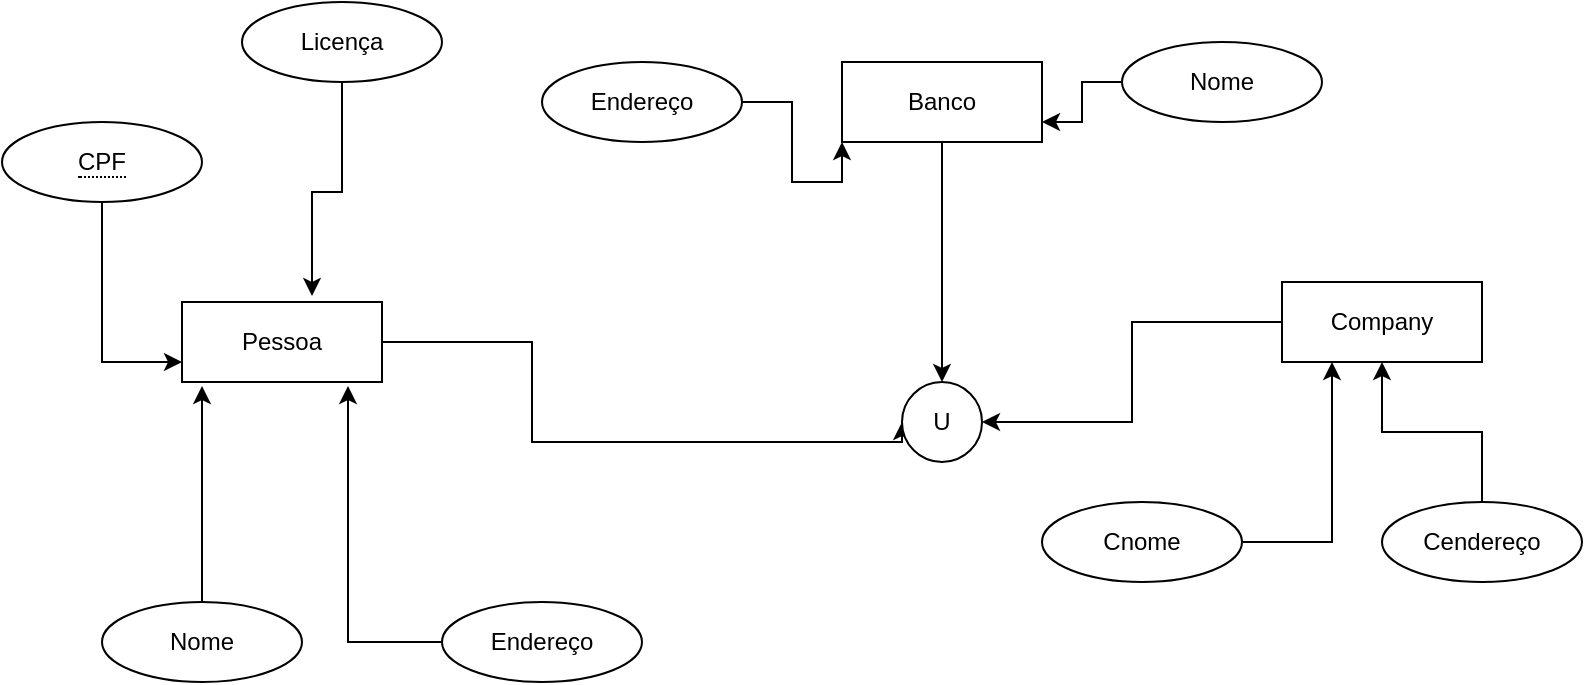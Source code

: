 <mxfile version="22.1.11" type="github">
  <diagram name="Página-1" id="VID3NUHrpPWXng5ESyLw">
    <mxGraphModel dx="618" dy="416" grid="1" gridSize="10" guides="1" tooltips="1" connect="1" arrows="1" fold="1" page="1" pageScale="1" pageWidth="827" pageHeight="1169" math="0" shadow="0">
      <root>
        <mxCell id="0" />
        <mxCell id="1" parent="0" />
        <mxCell id="ZvelkVvnxrn3Kucz1_hI-47" style="edgeStyle=orthogonalEdgeStyle;rounded=0;orthogonalLoop=1;jettySize=auto;html=1;entryX=0;entryY=0.5;entryDx=0;entryDy=0;" edge="1" parent="1" source="ZvelkVvnxrn3Kucz1_hI-40" target="ZvelkVvnxrn3Kucz1_hI-43">
          <mxGeometry relative="1" as="geometry">
            <Array as="points">
              <mxPoint x="275" y="380" />
              <mxPoint x="275" y="430" />
            </Array>
          </mxGeometry>
        </mxCell>
        <mxCell id="ZvelkVvnxrn3Kucz1_hI-40" value="Pessoa" style="whiteSpace=wrap;html=1;align=center;" vertex="1" parent="1">
          <mxGeometry x="100" y="360" width="100" height="40" as="geometry" />
        </mxCell>
        <mxCell id="ZvelkVvnxrn3Kucz1_hI-59" style="edgeStyle=orthogonalEdgeStyle;rounded=0;orthogonalLoop=1;jettySize=auto;html=1;entryX=0.5;entryY=0;entryDx=0;entryDy=0;" edge="1" parent="1" source="ZvelkVvnxrn3Kucz1_hI-41" target="ZvelkVvnxrn3Kucz1_hI-43">
          <mxGeometry relative="1" as="geometry" />
        </mxCell>
        <mxCell id="ZvelkVvnxrn3Kucz1_hI-41" value="Banco" style="whiteSpace=wrap;html=1;align=center;" vertex="1" parent="1">
          <mxGeometry x="430" y="240" width="100" height="40" as="geometry" />
        </mxCell>
        <mxCell id="ZvelkVvnxrn3Kucz1_hI-48" style="edgeStyle=orthogonalEdgeStyle;rounded=0;orthogonalLoop=1;jettySize=auto;html=1;entryX=1;entryY=0.5;entryDx=0;entryDy=0;" edge="1" parent="1" source="ZvelkVvnxrn3Kucz1_hI-42" target="ZvelkVvnxrn3Kucz1_hI-43">
          <mxGeometry relative="1" as="geometry" />
        </mxCell>
        <mxCell id="ZvelkVvnxrn3Kucz1_hI-42" value="Company&lt;br&gt;" style="whiteSpace=wrap;html=1;align=center;" vertex="1" parent="1">
          <mxGeometry x="650" y="350" width="100" height="40" as="geometry" />
        </mxCell>
        <mxCell id="ZvelkVvnxrn3Kucz1_hI-43" value="U" style="ellipse;whiteSpace=wrap;html=1;" vertex="1" parent="1">
          <mxGeometry x="460" y="400" width="40" height="40" as="geometry" />
        </mxCell>
        <mxCell id="ZvelkVvnxrn3Kucz1_hI-62" style="edgeStyle=orthogonalEdgeStyle;rounded=0;orthogonalLoop=1;jettySize=auto;html=1;entryX=0;entryY=0.75;entryDx=0;entryDy=0;" edge="1" parent="1" source="ZvelkVvnxrn3Kucz1_hI-61" target="ZvelkVvnxrn3Kucz1_hI-40">
          <mxGeometry relative="1" as="geometry" />
        </mxCell>
        <mxCell id="ZvelkVvnxrn3Kucz1_hI-61" value="&lt;span style=&quot;border-bottom: 1px dotted&quot;&gt;CPF&lt;/span&gt;" style="ellipse;whiteSpace=wrap;html=1;align=center;" vertex="1" parent="1">
          <mxGeometry x="10" y="270" width="100" height="40" as="geometry" />
        </mxCell>
        <mxCell id="ZvelkVvnxrn3Kucz1_hI-63" value="Licença" style="ellipse;whiteSpace=wrap;html=1;align=center;" vertex="1" parent="1">
          <mxGeometry x="130" y="210" width="100" height="40" as="geometry" />
        </mxCell>
        <mxCell id="ZvelkVvnxrn3Kucz1_hI-64" style="edgeStyle=orthogonalEdgeStyle;rounded=0;orthogonalLoop=1;jettySize=auto;html=1;entryX=0.65;entryY=-0.075;entryDx=0;entryDy=0;entryPerimeter=0;" edge="1" parent="1" source="ZvelkVvnxrn3Kucz1_hI-63" target="ZvelkVvnxrn3Kucz1_hI-40">
          <mxGeometry relative="1" as="geometry" />
        </mxCell>
        <mxCell id="ZvelkVvnxrn3Kucz1_hI-65" value="Nome" style="ellipse;whiteSpace=wrap;html=1;align=center;" vertex="1" parent="1">
          <mxGeometry x="60" y="510" width="100" height="40" as="geometry" />
        </mxCell>
        <mxCell id="ZvelkVvnxrn3Kucz1_hI-68" style="edgeStyle=orthogonalEdgeStyle;rounded=0;orthogonalLoop=1;jettySize=auto;html=1;entryX=0.1;entryY=1.05;entryDx=0;entryDy=0;entryPerimeter=0;" edge="1" parent="1" source="ZvelkVvnxrn3Kucz1_hI-65" target="ZvelkVvnxrn3Kucz1_hI-40">
          <mxGeometry relative="1" as="geometry" />
        </mxCell>
        <mxCell id="ZvelkVvnxrn3Kucz1_hI-69" value="Endereço" style="ellipse;whiteSpace=wrap;html=1;align=center;" vertex="1" parent="1">
          <mxGeometry x="230" y="510" width="100" height="40" as="geometry" />
        </mxCell>
        <mxCell id="ZvelkVvnxrn3Kucz1_hI-70" style="edgeStyle=orthogonalEdgeStyle;rounded=0;orthogonalLoop=1;jettySize=auto;html=1;entryX=0.83;entryY=1.05;entryDx=0;entryDy=0;entryPerimeter=0;" edge="1" parent="1" source="ZvelkVvnxrn3Kucz1_hI-69" target="ZvelkVvnxrn3Kucz1_hI-40">
          <mxGeometry relative="1" as="geometry" />
        </mxCell>
        <mxCell id="ZvelkVvnxrn3Kucz1_hI-72" style="edgeStyle=orthogonalEdgeStyle;rounded=0;orthogonalLoop=1;jettySize=auto;html=1;entryX=1;entryY=0.75;entryDx=0;entryDy=0;" edge="1" parent="1" source="ZvelkVvnxrn3Kucz1_hI-71" target="ZvelkVvnxrn3Kucz1_hI-41">
          <mxGeometry relative="1" as="geometry" />
        </mxCell>
        <mxCell id="ZvelkVvnxrn3Kucz1_hI-71" value="Nome" style="ellipse;whiteSpace=wrap;html=1;align=center;" vertex="1" parent="1">
          <mxGeometry x="570" y="230" width="100" height="40" as="geometry" />
        </mxCell>
        <mxCell id="ZvelkVvnxrn3Kucz1_hI-74" style="edgeStyle=orthogonalEdgeStyle;rounded=0;orthogonalLoop=1;jettySize=auto;html=1;entryX=0;entryY=1;entryDx=0;entryDy=0;" edge="1" parent="1" source="ZvelkVvnxrn3Kucz1_hI-73" target="ZvelkVvnxrn3Kucz1_hI-41">
          <mxGeometry relative="1" as="geometry" />
        </mxCell>
        <mxCell id="ZvelkVvnxrn3Kucz1_hI-73" value="Endereço" style="ellipse;whiteSpace=wrap;html=1;align=center;" vertex="1" parent="1">
          <mxGeometry x="280" y="240" width="100" height="40" as="geometry" />
        </mxCell>
        <mxCell id="ZvelkVvnxrn3Kucz1_hI-76" style="edgeStyle=orthogonalEdgeStyle;rounded=0;orthogonalLoop=1;jettySize=auto;html=1;entryX=0.5;entryY=1;entryDx=0;entryDy=0;" edge="1" parent="1" source="ZvelkVvnxrn3Kucz1_hI-75" target="ZvelkVvnxrn3Kucz1_hI-42">
          <mxGeometry relative="1" as="geometry" />
        </mxCell>
        <mxCell id="ZvelkVvnxrn3Kucz1_hI-75" value="Cendereço&lt;br&gt;" style="ellipse;whiteSpace=wrap;html=1;align=center;" vertex="1" parent="1">
          <mxGeometry x="700" y="460" width="100" height="40" as="geometry" />
        </mxCell>
        <mxCell id="ZvelkVvnxrn3Kucz1_hI-78" style="edgeStyle=orthogonalEdgeStyle;rounded=0;orthogonalLoop=1;jettySize=auto;html=1;entryX=0.25;entryY=1;entryDx=0;entryDy=0;" edge="1" parent="1" source="ZvelkVvnxrn3Kucz1_hI-77" target="ZvelkVvnxrn3Kucz1_hI-42">
          <mxGeometry relative="1" as="geometry" />
        </mxCell>
        <mxCell id="ZvelkVvnxrn3Kucz1_hI-77" value="Cnome" style="ellipse;whiteSpace=wrap;html=1;align=center;" vertex="1" parent="1">
          <mxGeometry x="530" y="460" width="100" height="40" as="geometry" />
        </mxCell>
      </root>
    </mxGraphModel>
  </diagram>
</mxfile>
